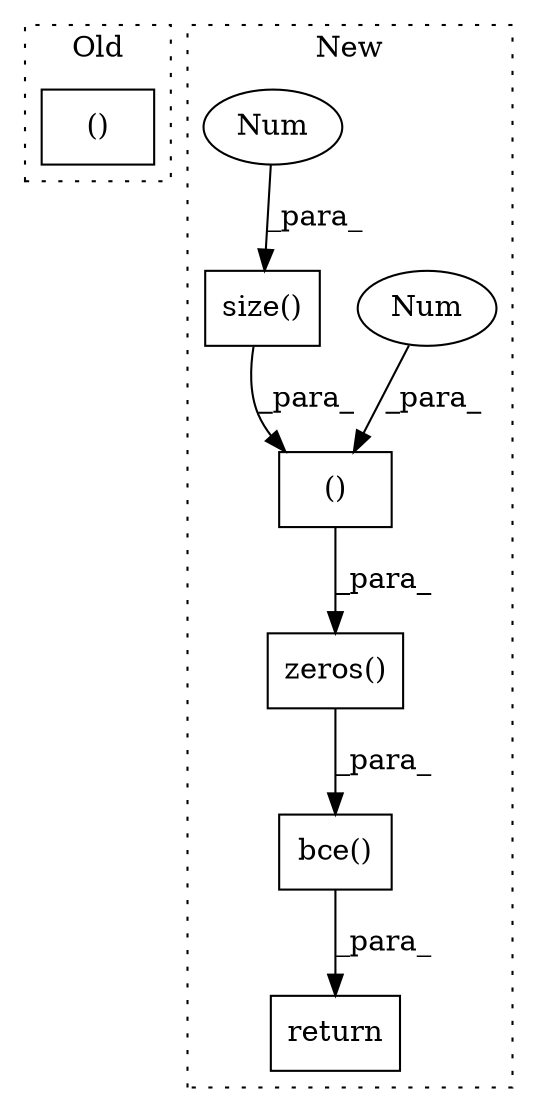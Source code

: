 digraph G {
subgraph cluster0 {
1 [label="()" a="54" s="4787" l="14" shape="box"];
label = "Old";
style="dotted";
}
subgraph cluster1 {
2 [label="bce()" a="75" s="5332,5370" l="9,1" shape="box"];
3 [label="zeros()" a="75" s="5053,5081" l="12,1" shape="box"];
4 [label="()" a="54" s="5077" l="3" shape="box"];
5 [label="Num" a="76" s="5079" l="1" shape="ellipse"];
6 [label="return" a="93" s="5325" l="7" shape="box"];
7 [label="size()" a="75" s="5066,5076" l="9,1" shape="box"];
8 [label="Num" a="76" s="5075" l="1" shape="ellipse"];
label = "New";
style="dotted";
}
2 -> 6 [label="_para_"];
3 -> 2 [label="_para_"];
4 -> 3 [label="_para_"];
5 -> 4 [label="_para_"];
7 -> 4 [label="_para_"];
8 -> 7 [label="_para_"];
}